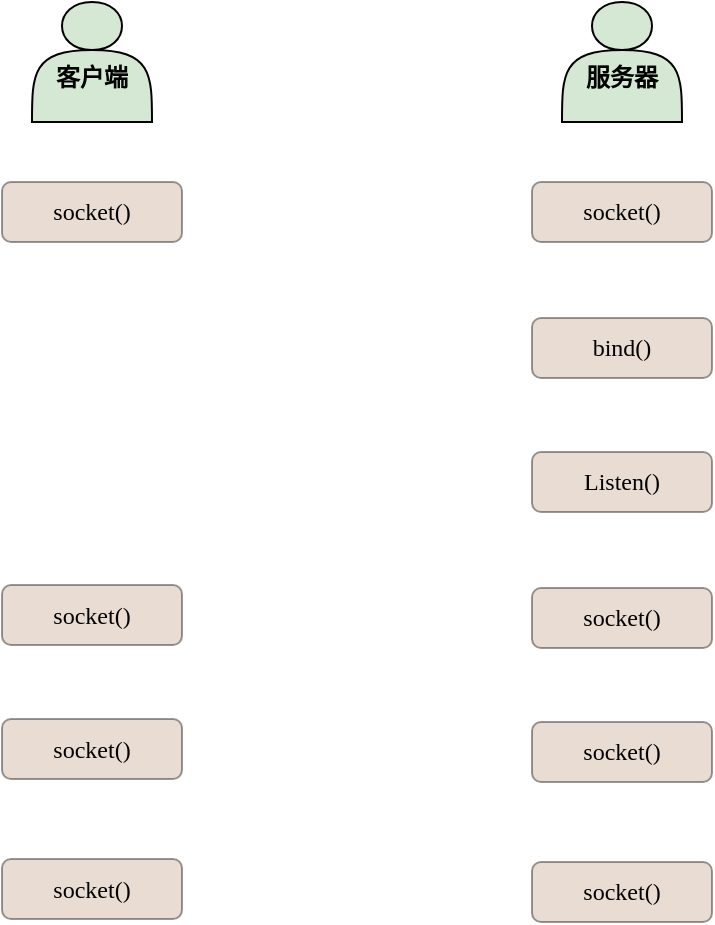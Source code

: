 <mxfile version="22.0.8" type="github">
  <diagram name="第 1 页" id="Kv1g2cWNmDUzKT-I0tPs">
    <mxGraphModel dx="1018" dy="611" grid="1" gridSize="10" guides="1" tooltips="1" connect="1" arrows="1" fold="1" page="1" pageScale="1" pageWidth="827" pageHeight="1169" math="0" shadow="0">
      <root>
        <mxCell id="0" />
        <mxCell id="1" parent="0" />
        <mxCell id="ybtzGjQQWgPssiMgLpUO-7" value="&lt;div&gt;&lt;b&gt;&lt;br&gt;&lt;/b&gt;&lt;/div&gt;&lt;div&gt;&lt;b&gt;客户端&lt;/b&gt;&lt;/div&gt;" style="shape=actor;whiteSpace=wrap;html=1;fillColor=#D5E8D4;fontFamily=Times New Roman;" vertex="1" parent="1">
          <mxGeometry x="185" y="90" width="60" height="60" as="geometry" />
        </mxCell>
        <mxCell id="ybtzGjQQWgPssiMgLpUO-8" value="&lt;div&gt;&lt;b&gt;&lt;br&gt;&lt;/b&gt;&lt;/div&gt;&lt;div&gt;&lt;b&gt;服务器&lt;br&gt;&lt;/b&gt;&lt;/div&gt;" style="shape=actor;whiteSpace=wrap;html=1;fillColor=#D5E8D4;fontFamily=Times New Roman;" vertex="1" parent="1">
          <mxGeometry x="450" y="90" width="60" height="60" as="geometry" />
        </mxCell>
        <mxCell id="ybtzGjQQWgPssiMgLpUO-9" value="socket()" style="rounded=1;whiteSpace=wrap;html=1;fillColor=#C7A78F;opacity=40;fontFamily=Lucida Console;" vertex="1" parent="1">
          <mxGeometry x="435" y="180" width="90" height="30" as="geometry" />
        </mxCell>
        <mxCell id="ybtzGjQQWgPssiMgLpUO-10" value="bind()" style="rounded=1;whiteSpace=wrap;html=1;fillColor=#C7A78F;opacity=40;fontFamily=Lucida Console;" vertex="1" parent="1">
          <mxGeometry x="435" y="248" width="90" height="30" as="geometry" />
        </mxCell>
        <mxCell id="ybtzGjQQWgPssiMgLpUO-11" value="Listen()" style="rounded=1;whiteSpace=wrap;html=1;fillColor=#C7A78F;opacity=40;fontFamily=Lucida Console;" vertex="1" parent="1">
          <mxGeometry x="435" y="315" width="90" height="30" as="geometry" />
        </mxCell>
        <mxCell id="ybtzGjQQWgPssiMgLpUO-12" value="socket()" style="rounded=1;whiteSpace=wrap;html=1;fillColor=#C7A78F;opacity=40;fontFamily=Lucida Console;" vertex="1" parent="1">
          <mxGeometry x="435" y="383" width="90" height="30" as="geometry" />
        </mxCell>
        <mxCell id="ybtzGjQQWgPssiMgLpUO-13" value="socket()" style="rounded=1;whiteSpace=wrap;html=1;fillColor=#C7A78F;opacity=40;fontFamily=Lucida Console;" vertex="1" parent="1">
          <mxGeometry x="435" y="450" width="90" height="30" as="geometry" />
        </mxCell>
        <mxCell id="ybtzGjQQWgPssiMgLpUO-14" value="socket()" style="rounded=1;whiteSpace=wrap;html=1;fillColor=#C7A78F;opacity=40;fontFamily=Lucida Console;" vertex="1" parent="1">
          <mxGeometry x="435" y="520" width="90" height="30" as="geometry" />
        </mxCell>
        <mxCell id="ybtzGjQQWgPssiMgLpUO-15" value="socket()" style="rounded=1;whiteSpace=wrap;html=1;fillColor=#C7A78F;opacity=40;fontFamily=Lucida Console;" vertex="1" parent="1">
          <mxGeometry x="170" y="381.5" width="90" height="30" as="geometry" />
        </mxCell>
        <mxCell id="ybtzGjQQWgPssiMgLpUO-16" value="socket()" style="rounded=1;whiteSpace=wrap;html=1;fillColor=#C7A78F;opacity=40;fontFamily=Lucida Console;" vertex="1" parent="1">
          <mxGeometry x="170" y="448.5" width="90" height="30" as="geometry" />
        </mxCell>
        <mxCell id="ybtzGjQQWgPssiMgLpUO-17" value="socket()" style="rounded=1;whiteSpace=wrap;html=1;fillColor=#C7A78F;opacity=40;fontFamily=Lucida Console;" vertex="1" parent="1">
          <mxGeometry x="170" y="518.5" width="90" height="30" as="geometry" />
        </mxCell>
        <mxCell id="ybtzGjQQWgPssiMgLpUO-18" value="socket()" style="rounded=1;whiteSpace=wrap;html=1;fillColor=#C7A78F;opacity=40;fontFamily=Lucida Console;" vertex="1" parent="1">
          <mxGeometry x="170" y="180" width="90" height="30" as="geometry" />
        </mxCell>
      </root>
    </mxGraphModel>
  </diagram>
</mxfile>
